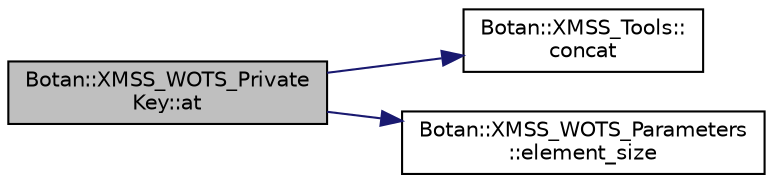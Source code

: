 digraph "Botan::XMSS_WOTS_PrivateKey::at"
{
  edge [fontname="Helvetica",fontsize="10",labelfontname="Helvetica",labelfontsize="10"];
  node [fontname="Helvetica",fontsize="10",shape=record];
  rankdir="LR";
  Node11 [label="Botan::XMSS_WOTS_Private\lKey::at",height=0.2,width=0.4,color="black", fillcolor="grey75", style="filled", fontcolor="black"];
  Node11 -> Node12 [color="midnightblue",fontsize="10",style="solid",fontname="Helvetica"];
  Node12 [label="Botan::XMSS_Tools::\lconcat",height=0.2,width=0.4,color="black", fillcolor="white", style="filled",URL="$class_botan_1_1_x_m_s_s___tools.html#add86e0bedfc6b9995c4d04dbe1ac8a2d"];
  Node11 -> Node13 [color="midnightblue",fontsize="10",style="solid",fontname="Helvetica"];
  Node13 [label="Botan::XMSS_WOTS_Parameters\l::element_size",height=0.2,width=0.4,color="black", fillcolor="white", style="filled",URL="$class_botan_1_1_x_m_s_s___w_o_t_s___parameters.html#a41865ec18f86aa5a995de1c452df2b65"];
}
